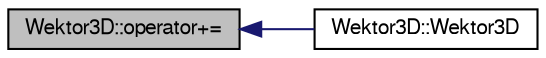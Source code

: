 digraph "Wektor3D::operator+="
{
  edge [fontname="FreeSans",fontsize="10",labelfontname="FreeSans",labelfontsize="10"];
  node [fontname="FreeSans",fontsize="10",shape=record];
  rankdir="LR";
  Node1 [label="Wektor3D::operator+=",height=0.2,width=0.4,color="black", fillcolor="grey75", style="filled", fontcolor="black"];
  Node1 -> Node2 [dir="back",color="midnightblue",fontsize="10",style="solid",fontname="FreeSans"];
  Node2 [label="Wektor3D::Wektor3D",height=0.2,width=0.4,color="black", fillcolor="white", style="filled",URL="$class_wektor3_d.html#a7c48a57fd36c0af29e26c825f90a973f",tooltip="Inicjalizuje współrzędne wektora wartościami 0. "];
}

